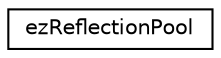 digraph "Graphical Class Hierarchy"
{
 // LATEX_PDF_SIZE
  edge [fontname="Helvetica",fontsize="10",labelfontname="Helvetica",labelfontsize="10"];
  node [fontname="Helvetica",fontsize="10",shape=record];
  rankdir="LR";
  Node0 [label="ezReflectionPool",height=0.2,width=0.4,color="black", fillcolor="white", style="filled",URL="$db/d34/classez_reflection_pool.htm",tooltip=" "];
}

